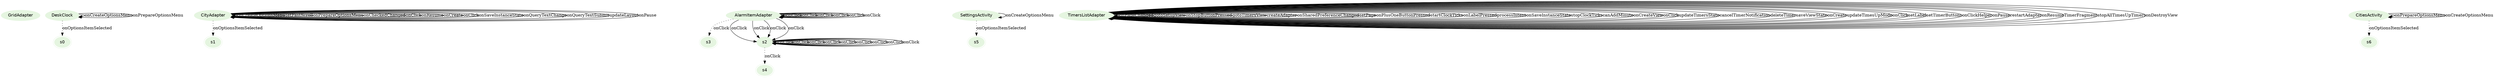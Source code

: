 digraph {
fontname="Helvetica";
node[style=filled, fontname="Helvetica", colorscheme=greens3, color=1];
GridAdapter;
DeskClock;
s1[peripheries=2];
AlarmItemAdapter;
CityAdapter;
SettingsActivity;
TimersListAdapter;
s3[peripheries=2];
s2;
s4[peripheries=2];
s5[peripheries=2];
s0[peripheries=2];
s6[peripheries=2];
CitiesActivity;
TimersListAdapter -> TimersListAdapter[label="onPageChanged"];
TimersListAdapter -> TimersListAdapter[label="gotoSetupView"];
TimersListAdapter -> TimersListAdapter[label="onStopButtonPressed"];
CitiesActivity -> CitiesActivity[label="onPrepareOptionsMenu"];
AlarmItemAdapter -> s2[label="onClick"];
CityAdapter -> CityAdapter[label="onCreateOptionsMenu"];
TimersListAdapter -> TimersListAdapter[label="gotoTimersView"];
TimersListAdapter -> TimersListAdapter[label="createAdapter"];
AlarmItemAdapter -> AlarmItemAdapter[label="onClick"];
TimersListAdapter -> TimersListAdapter[label="onSharedPreferenceChanged"];
TimersListAdapter -> TimersListAdapter[label="setPage"];
DeskClock -> DeskClock[label="onCreateOptionsMenu"];
CityAdapter -> CityAdapter[label="setFastScroll"];
TimersListAdapter -> TimersListAdapter[label="onPlusOneButtonPressed"];
TimersListAdapter -> TimersListAdapter[label="startClockTicks"];
AlarmItemAdapter -> s3[label="onClick",style=dotted];
TimersListAdapter -> TimersListAdapter[label="onLabelPressed"];
TimersListAdapter -> TimersListAdapter[label="processIntent"];
TimersListAdapter -> TimersListAdapter[label="onSaveInstanceState"];
AlarmItemAdapter -> s2[label="onClick"];
TimersListAdapter -> TimersListAdapter[label="stopClockTicks"];
TimersListAdapter -> TimersListAdapter[label="canAddMinute"];
CityAdapter -> CityAdapter[label="onPrepareOptionsMenu"];
AlarmItemAdapter -> AlarmItemAdapter[label="onClick"];
s2 -> s2[label="onClick"];
CityAdapter -> CityAdapter[label="onCheckedChanged"];
s2 -> s2[label="onClick"];
TimersListAdapter -> TimersListAdapter[label="onCreateView"];
CitiesActivity -> s6[label="onOptionsItemSelected",style=dotted];
CitiesActivity -> CitiesActivity[label="onCreateOptionsMenu"];
CityAdapter -> CityAdapter[label="onClick"];
TimersListAdapter -> TimersListAdapter[label="onClick"];
CityAdapter -> CityAdapter[label="onResume"];
CityAdapter -> CityAdapter[label="onCreate"];
s2 -> s4[label="onClick",style=dotted];
CityAdapter -> CityAdapter[label="onClick"];
s2 -> s2[label="onClick"];
TimersListAdapter -> TimersListAdapter[label="updateTimersState"];
DeskClock -> DeskClock[label="onPrepareOptionsMenu"];
CityAdapter -> CityAdapter[label="onSaveInstanceState"];
AlarmItemAdapter -> AlarmItemAdapter[label="onClick"];
AlarmItemAdapter -> AlarmItemAdapter[label="onClick"];
AlarmItemAdapter -> AlarmItemAdapter[label="onClick"];
s2 -> s2[label="onClick"];
AlarmItemAdapter -> AlarmItemAdapter[label="onClick"];
TimersListAdapter -> TimersListAdapter[label="cancelTimerNotification"];
CityAdapter -> CityAdapter[label="onQueryTextChange"];
DeskClock -> s0[label="onOptionsItemSelected",style=dotted];
s2 -> s2[label="onClick"];
TimersListAdapter -> TimersListAdapter[label="deleteTimer"];
TimersListAdapter -> TimersListAdapter[label="saveViewState"];
TimersListAdapter -> TimersListAdapter[label="onCreate"];
TimersListAdapter -> TimersListAdapter[label="updateTimesUpMode"];
s2 -> s2[label="onClick"];
SettingsActivity -> s5[label="onOptionsItemSelected",style=dotted];
TimersListAdapter -> TimersListAdapter[label="onClick"];
CityAdapter -> s1[label="onOptionsItemSelected",style=dotted];
TimersListAdapter -> TimersListAdapter[label="setLabel"];
CityAdapter -> CityAdapter[label="onQueryTextSubmit"];
SettingsActivity -> SettingsActivity[label="onCreateOptionsMenu"];
TimersListAdapter -> TimersListAdapter[label="setTimerButtons"];
AlarmItemAdapter -> s2[label="onClick"];
s2 -> s2[label="onClick"];
AlarmItemAdapter -> s2[label="onClick"];
TimersListAdapter -> TimersListAdapter[label="onClickHelper"];
TimersListAdapter -> TimersListAdapter[label="onPause"];
s2 -> s2[label="onClick"];
TimersListAdapter -> TimersListAdapter[label="restartAdapter"];
TimersListAdapter -> TimersListAdapter[label="onResume"];
TimersListAdapter -> TimersListAdapter[label="TimerFragment"];
CityAdapter -> CityAdapter[label="updateLayout"];
s2 -> s2[label="onClick"];
TimersListAdapter -> TimersListAdapter[label="stopAllTimesUpTimers"];
CityAdapter -> CityAdapter[label="onPause"];
TimersListAdapter -> TimersListAdapter[label="onDestroyView"];
}